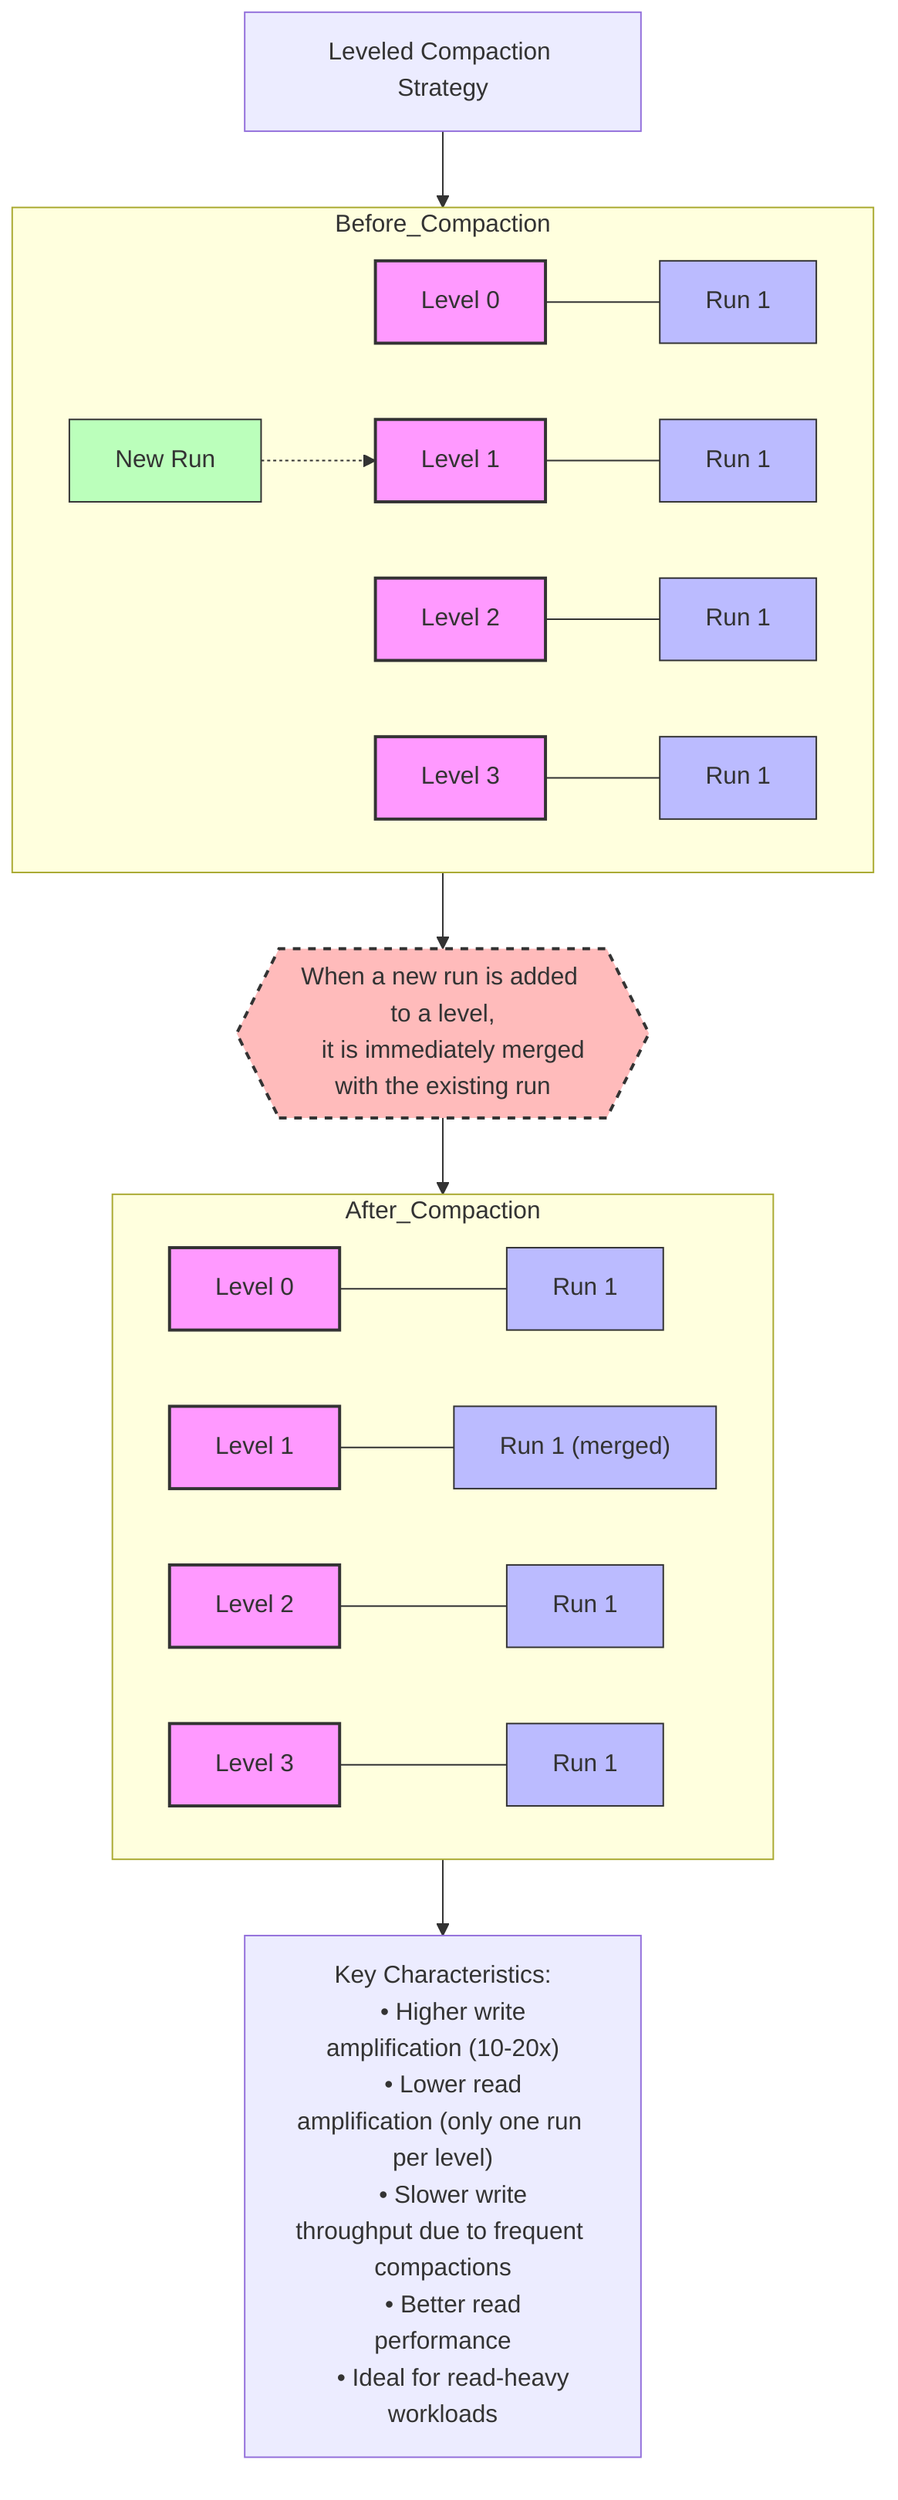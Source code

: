 graph TB
    %% Define styles
    classDef levelStyle fill:#f9f,stroke:#333,stroke-width:2px;
    classDef runStyle fill:#bbf,stroke:#333,stroke-width:1px;
    classDef newRunStyle fill:#bfb,stroke:#333,stroke-width:1px;
    classDef compactionStyle fill:#fbb,stroke:#333,stroke-width:2px,stroke-dasharray: 5 5;
    
    %% Title
    Title["Leveled Compaction Strategy"]
    
    %% Before Compaction
    subgraph Before_Compaction
        BL0["Level 0"]
        BL0Run1["Run 1"]
        
        BL1["Level 1"]
        BL1Run1["Run 1"]
        
        BL2["Level 2"]
        BL2Run1["Run 1"]
        
        BL3["Level 3"]
        BL3Run1["Run 1"]
        
        %% New run about to be added
        NewRun["New Run"]
        
        %% Connections
        BL0 --- BL0Run1
        BL1 --- BL1Run1
        BL2 --- BL2Run1
        BL3 --- BL3Run1
        
        %% Incoming connection
        NewRun -.-> BL1
    end
    
    %% After Compaction
    subgraph After_Compaction
        AL0["Level 0"]
        AL0Run1["Run 1"]
        
        AL1["Level 1"]
        AL1Run1["Run 1 (merged)"]
        
        AL2["Level 2"]
        AL2Run1["Run 1"]
        
        AL3["Level 3"]
        AL3Run1["Run 1"]
        
        %% Connections
        AL0 --- AL0Run1
        AL1 --- AL1Run1
        AL2 --- AL2Run1
        AL3 --- AL3Run1
    end
    
    %% Compaction Arrow
    CompactionArrow{{"When a new run is added to a level,
    it is immediately merged with the existing run"}}
    
    %% Connections
    Title --> Before_Compaction
    Before_Compaction --> CompactionArrow
    CompactionArrow --> After_Compaction
    
    %% Key Characteristics Note
    Characteristics["Key Characteristics:
    • Higher write amplification (10-20x)
    • Lower read amplification (only one run per level)
    • Slower write throughput due to frequent compactions
    • Better read performance
    • Ideal for read-heavy workloads"]
    
    After_Compaction --> Characteristics
    
    %% Apply styles
    class BL0,BL1,BL2,BL3,AL0,AL1,AL2,AL3 levelStyle;
    class BL0Run1,BL1Run1,BL2Run1,BL3Run1,AL0Run1,AL1Run1,AL2Run1,AL3Run1 runStyle;
    class NewRun newRunStyle;
    class CompactionArrow compactionStyle;